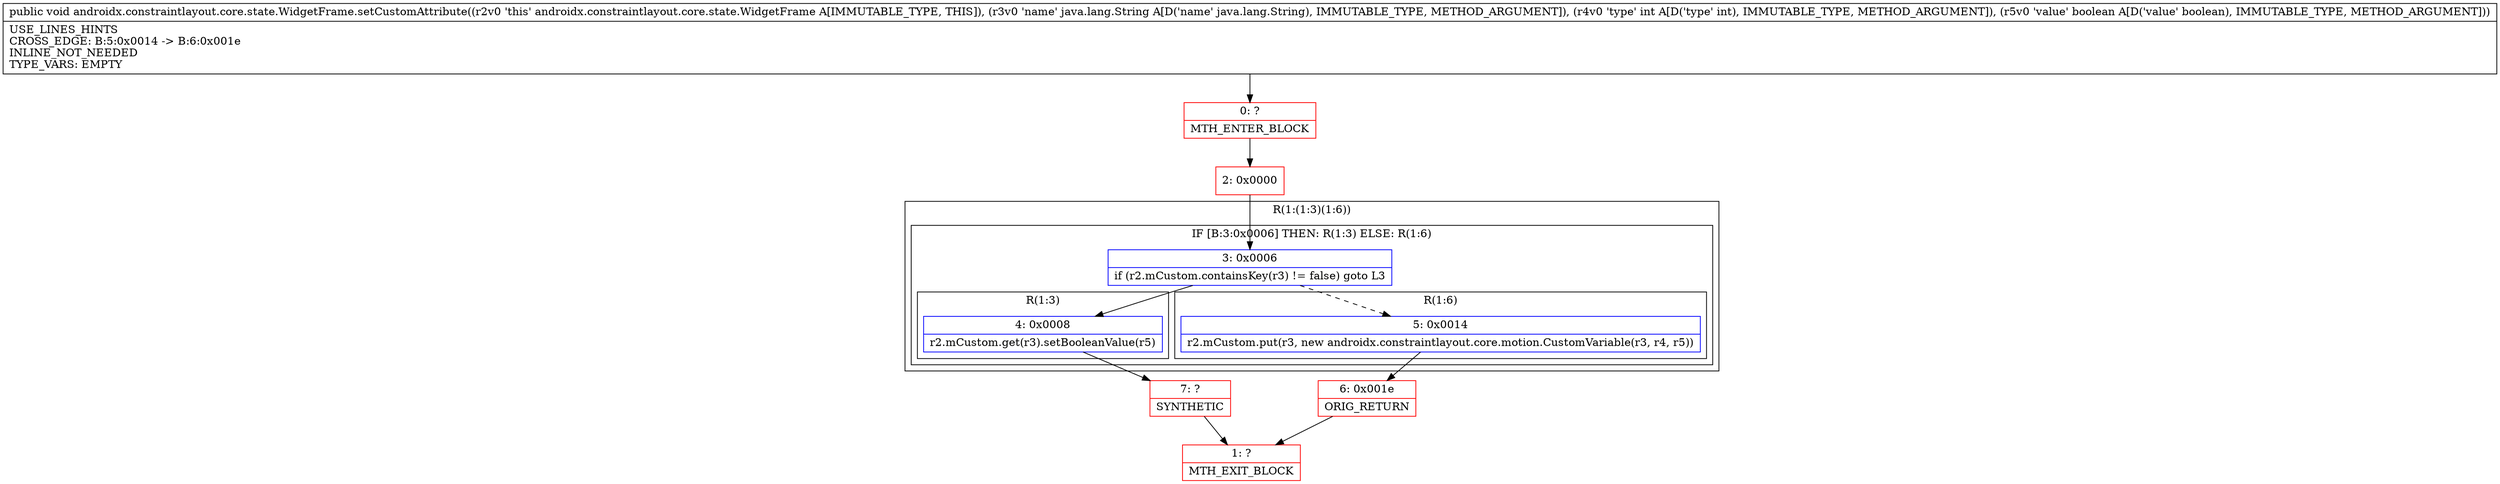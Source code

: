 digraph "CFG forandroidx.constraintlayout.core.state.WidgetFrame.setCustomAttribute(Ljava\/lang\/String;IZ)V" {
subgraph cluster_Region_1974943993 {
label = "R(1:(1:3)(1:6))";
node [shape=record,color=blue];
subgraph cluster_IfRegion_80756394 {
label = "IF [B:3:0x0006] THEN: R(1:3) ELSE: R(1:6)";
node [shape=record,color=blue];
Node_3 [shape=record,label="{3\:\ 0x0006|if (r2.mCustom.containsKey(r3) != false) goto L3\l}"];
subgraph cluster_Region_1014346278 {
label = "R(1:3)";
node [shape=record,color=blue];
Node_4 [shape=record,label="{4\:\ 0x0008|r2.mCustom.get(r3).setBooleanValue(r5)\l}"];
}
subgraph cluster_Region_928512711 {
label = "R(1:6)";
node [shape=record,color=blue];
Node_5 [shape=record,label="{5\:\ 0x0014|r2.mCustom.put(r3, new androidx.constraintlayout.core.motion.CustomVariable(r3, r4, r5))\l}"];
}
}
}
Node_0 [shape=record,color=red,label="{0\:\ ?|MTH_ENTER_BLOCK\l}"];
Node_2 [shape=record,color=red,label="{2\:\ 0x0000}"];
Node_7 [shape=record,color=red,label="{7\:\ ?|SYNTHETIC\l}"];
Node_1 [shape=record,color=red,label="{1\:\ ?|MTH_EXIT_BLOCK\l}"];
Node_6 [shape=record,color=red,label="{6\:\ 0x001e|ORIG_RETURN\l}"];
MethodNode[shape=record,label="{public void androidx.constraintlayout.core.state.WidgetFrame.setCustomAttribute((r2v0 'this' androidx.constraintlayout.core.state.WidgetFrame A[IMMUTABLE_TYPE, THIS]), (r3v0 'name' java.lang.String A[D('name' java.lang.String), IMMUTABLE_TYPE, METHOD_ARGUMENT]), (r4v0 'type' int A[D('type' int), IMMUTABLE_TYPE, METHOD_ARGUMENT]), (r5v0 'value' boolean A[D('value' boolean), IMMUTABLE_TYPE, METHOD_ARGUMENT]))  | USE_LINES_HINTS\lCROSS_EDGE: B:5:0x0014 \-\> B:6:0x001e\lINLINE_NOT_NEEDED\lTYPE_VARS: EMPTY\l}"];
MethodNode -> Node_0;Node_3 -> Node_4;
Node_3 -> Node_5[style=dashed];
Node_4 -> Node_7;
Node_5 -> Node_6;
Node_0 -> Node_2;
Node_2 -> Node_3;
Node_7 -> Node_1;
Node_6 -> Node_1;
}

